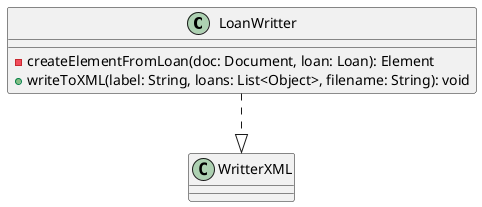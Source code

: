 @startuml LoanWritter
class LoanWritter {
    - createElementFromLoan(doc: Document, loan: Loan): Element
    + writeToXML(label: String, loans: List<Object>, filename: String): void
}
LoanWritter ..|> WritterXML
@enduml
